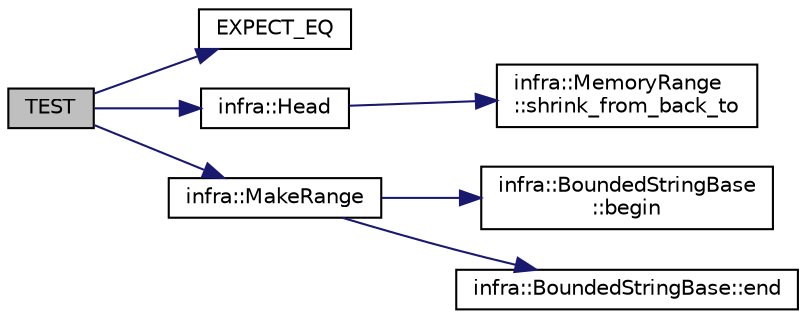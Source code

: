 digraph "TEST"
{
 // INTERACTIVE_SVG=YES
  edge [fontname="Helvetica",fontsize="10",labelfontname="Helvetica",labelfontsize="10"];
  node [fontname="Helvetica",fontsize="10",shape=record];
  rankdir="LR";
  Node39 [label="TEST",height=0.2,width=0.4,color="black", fillcolor="grey75", style="filled", fontcolor="black"];
  Node39 -> Node40 [color="midnightblue",fontsize="10",style="solid",fontname="Helvetica"];
  Node40 [label="EXPECT_EQ",height=0.2,width=0.4,color="black", fillcolor="white", style="filled",URL="$d6/def/_test_json_8cpp.html#a82745227e2f0a8edbb4ae630d88a8e86"];
  Node39 -> Node41 [color="midnightblue",fontsize="10",style="solid",fontname="Helvetica"];
  Node41 [label="infra::Head",height=0.2,width=0.4,color="black", fillcolor="white", style="filled",URL="$d0/de3/namespaceinfra.html#a97dc5194236a205b697e668f00d42353"];
  Node41 -> Node42 [color="midnightblue",fontsize="10",style="solid",fontname="Helvetica"];
  Node42 [label="infra::MemoryRange\l::shrink_from_back_to",height=0.2,width=0.4,color="black", fillcolor="white", style="filled",URL="$d0/d6d/classinfra_1_1_memory_range.html#a322f6976f2774c6ba7494b9e27f07624"];
  Node39 -> Node43 [color="midnightblue",fontsize="10",style="solid",fontname="Helvetica"];
  Node43 [label="infra::MakeRange",height=0.2,width=0.4,color="black", fillcolor="white", style="filled",URL="$d0/de3/namespaceinfra.html#afe38b7d4318537de2f28b244211c4275"];
  Node43 -> Node44 [color="midnightblue",fontsize="10",style="solid",fontname="Helvetica"];
  Node44 [label="infra::BoundedStringBase\l::begin",height=0.2,width=0.4,color="black", fillcolor="white", style="filled",URL="$d1/d2a/classinfra_1_1_bounded_string_base.html#aef23e4250cad2fdc69ccc39f68734233"];
  Node43 -> Node45 [color="midnightblue",fontsize="10",style="solid",fontname="Helvetica"];
  Node45 [label="infra::BoundedStringBase::end",height=0.2,width=0.4,color="black", fillcolor="white", style="filled",URL="$d1/d2a/classinfra_1_1_bounded_string_base.html#af5021f1ea3898146d0a55c2895f07dbf"];
}

